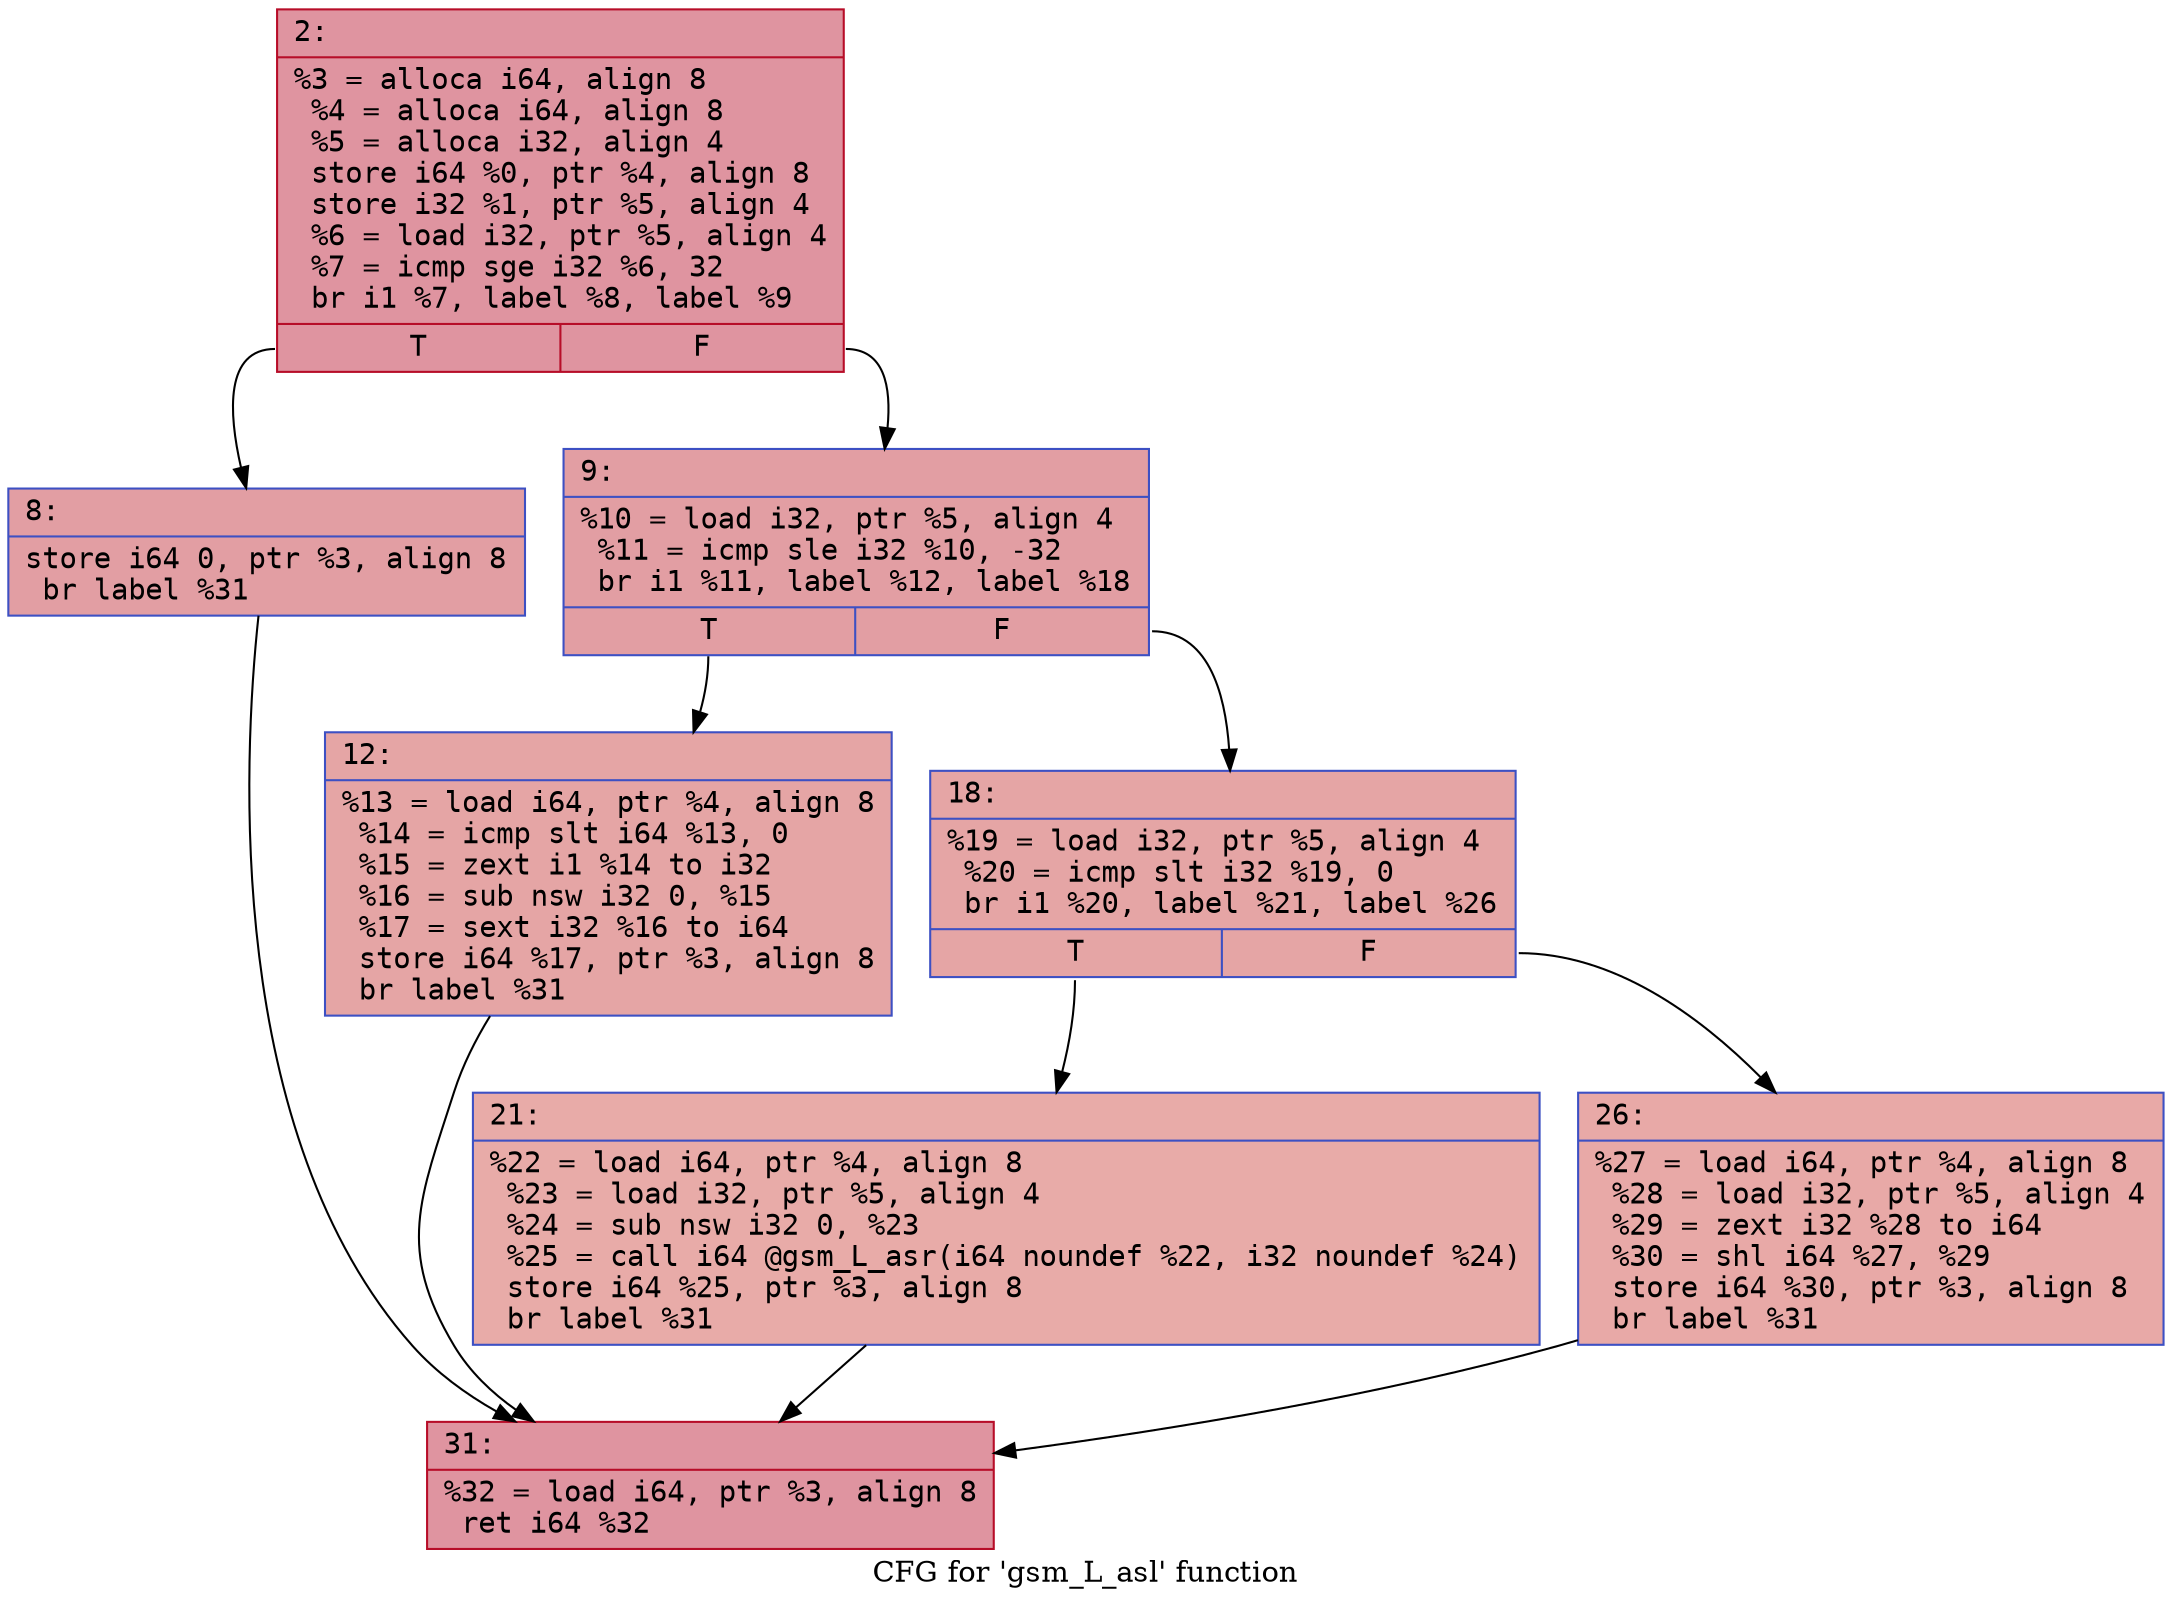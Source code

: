 digraph "CFG for 'gsm_L_asl' function" {
	label="CFG for 'gsm_L_asl' function";

	Node0x60000085e850 [shape=record,color="#b70d28ff", style=filled, fillcolor="#b70d2870" fontname="Courier",label="{2:\l|  %3 = alloca i64, align 8\l  %4 = alloca i64, align 8\l  %5 = alloca i32, align 4\l  store i64 %0, ptr %4, align 8\l  store i32 %1, ptr %5, align 4\l  %6 = load i32, ptr %5, align 4\l  %7 = icmp sge i32 %6, 32\l  br i1 %7, label %8, label %9\l|{<s0>T|<s1>F}}"];
	Node0x60000085e850:s0 -> Node0x60000085e940[tooltip="2 -> 8\nProbability 50.00%" ];
	Node0x60000085e850:s1 -> Node0x60000085e990[tooltip="2 -> 9\nProbability 50.00%" ];
	Node0x60000085e940 [shape=record,color="#3d50c3ff", style=filled, fillcolor="#be242e70" fontname="Courier",label="{8:\l|  store i64 0, ptr %3, align 8\l  br label %31\l}"];
	Node0x60000085e940 -> Node0x60000085eb20[tooltip="8 -> 31\nProbability 100.00%" ];
	Node0x60000085e990 [shape=record,color="#3d50c3ff", style=filled, fillcolor="#be242e70" fontname="Courier",label="{9:\l|  %10 = load i32, ptr %5, align 4\l  %11 = icmp sle i32 %10, -32\l  br i1 %11, label %12, label %18\l|{<s0>T|<s1>F}}"];
	Node0x60000085e990:s0 -> Node0x60000085e9e0[tooltip="9 -> 12\nProbability 50.00%" ];
	Node0x60000085e990:s1 -> Node0x60000085ea30[tooltip="9 -> 18\nProbability 50.00%" ];
	Node0x60000085e9e0 [shape=record,color="#3d50c3ff", style=filled, fillcolor="#c5333470" fontname="Courier",label="{12:\l|  %13 = load i64, ptr %4, align 8\l  %14 = icmp slt i64 %13, 0\l  %15 = zext i1 %14 to i32\l  %16 = sub nsw i32 0, %15\l  %17 = sext i32 %16 to i64\l  store i64 %17, ptr %3, align 8\l  br label %31\l}"];
	Node0x60000085e9e0 -> Node0x60000085eb20[tooltip="12 -> 31\nProbability 100.00%" ];
	Node0x60000085ea30 [shape=record,color="#3d50c3ff", style=filled, fillcolor="#c5333470" fontname="Courier",label="{18:\l|  %19 = load i32, ptr %5, align 4\l  %20 = icmp slt i32 %19, 0\l  br i1 %20, label %21, label %26\l|{<s0>T|<s1>F}}"];
	Node0x60000085ea30:s0 -> Node0x60000085ea80[tooltip="18 -> 21\nProbability 37.50%" ];
	Node0x60000085ea30:s1 -> Node0x60000085ead0[tooltip="18 -> 26\nProbability 62.50%" ];
	Node0x60000085ea80 [shape=record,color="#3d50c3ff", style=filled, fillcolor="#cc403a70" fontname="Courier",label="{21:\l|  %22 = load i64, ptr %4, align 8\l  %23 = load i32, ptr %5, align 4\l  %24 = sub nsw i32 0, %23\l  %25 = call i64 @gsm_L_asr(i64 noundef %22, i32 noundef %24)\l  store i64 %25, ptr %3, align 8\l  br label %31\l}"];
	Node0x60000085ea80 -> Node0x60000085eb20[tooltip="21 -> 31\nProbability 100.00%" ];
	Node0x60000085ead0 [shape=record,color="#3d50c3ff", style=filled, fillcolor="#ca3b3770" fontname="Courier",label="{26:\l|  %27 = load i64, ptr %4, align 8\l  %28 = load i32, ptr %5, align 4\l  %29 = zext i32 %28 to i64\l  %30 = shl i64 %27, %29\l  store i64 %30, ptr %3, align 8\l  br label %31\l}"];
	Node0x60000085ead0 -> Node0x60000085eb20[tooltip="26 -> 31\nProbability 100.00%" ];
	Node0x60000085eb20 [shape=record,color="#b70d28ff", style=filled, fillcolor="#b70d2870" fontname="Courier",label="{31:\l|  %32 = load i64, ptr %3, align 8\l  ret i64 %32\l}"];
}
